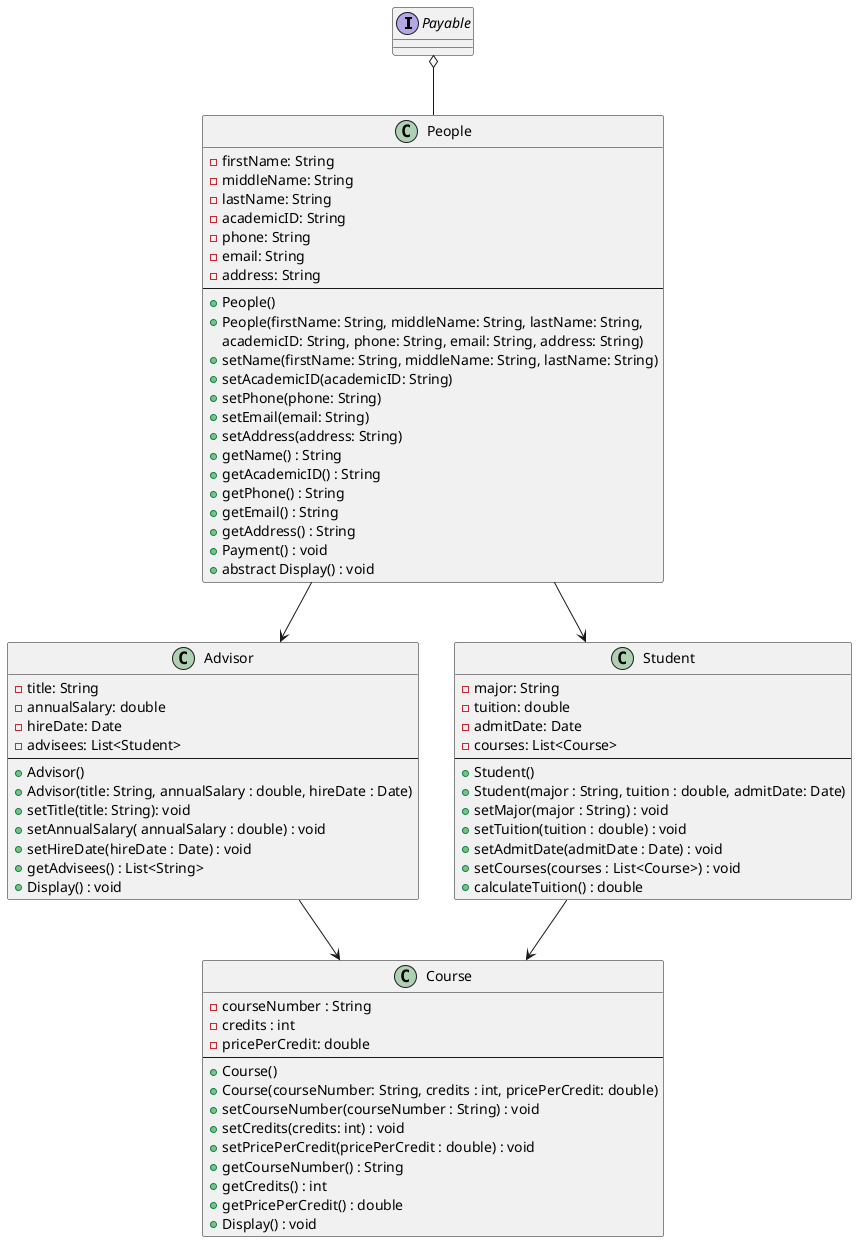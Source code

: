 @startuml
'https://plantuml.com/class-diagram

interface Payable

class People{
    -firstName: String
    -middleName: String
    -lastName: String
    -academicID: String
    -phone: String
    -email: String
    -address: String
    ----
    +People()
    +People(firstName: String, middleName: String, lastName: String,
    academicID: String, phone: String, email: String, address: String)
    +setName(firstName: String, middleName: String, lastName: String)
    +setAcademicID(academicID: String)
    +setPhone(phone: String)
    +setEmail(email: String)
    +setAddress(address: String)
    +getName() : String
    +getAcademicID() : String
    +getPhone() : String
    +getEmail() : String
    +getAddress() : String
    +Payment() : void
    +abstract Display() : void
}


class Advisor{
    -title: String
    -annualSalary: double
    -hireDate: Date
    -advisees: List<Student>
    ----
    +Advisor()
    +Advisor(title: String, annualSalary : double, hireDate : Date)
    +setTitle(title: String): void
    +setAnnualSalary( annualSalary : double) : void
    +setHireDate(hireDate : Date) : void
    +getAdvisees() : List<String>
    +Display() : void
}

class Student{
    -major: String
    -tuition: double
    -admitDate: Date
    -courses: List<Course>
    ---
    +Student()
    +Student(major : String, tuition : double, admitDate: Date)
    +setMajor(major : String) : void
    +setTuition(tuition : double) : void
    +setAdmitDate(admitDate : Date) : void
    +setCourses(courses : List<Course>) : void
    +calculateTuition() : double
}

class Course{
    -courseNumber : String
    -credits : int
    -pricePerCredit: double
    ----
    +Course()
    +Course(courseNumber: String, credits : int, pricePerCredit: double)
    +setCourseNumber(courseNumber : String) : void
    +setCredits(credits: int) : void
    +setPricePerCredit(pricePerCredit : double) : void
    +getCourseNumber() : String
    +getCredits() : int
    +getPricePerCredit() : double
    +Display() : void
}


People --> Advisor
People --> Student
Advisor --> Course
Student --> Course



Payable o-- People

@enduml
